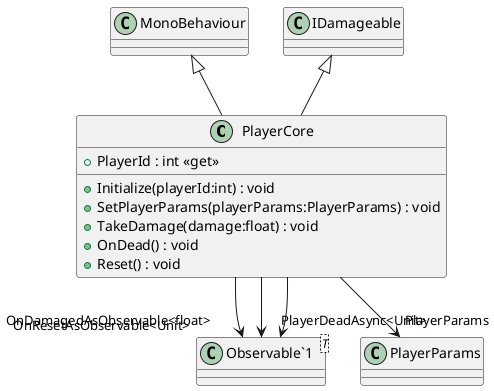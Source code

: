 @startuml
class PlayerCore {
    + PlayerId : int <<get>>
    + Initialize(playerId:int) : void
    + SetPlayerParams(playerParams:PlayerParams) : void
    + TakeDamage(damage:float) : void
    + OnDead() : void
    + Reset() : void
}
class "Observable`1"<T> {
}
MonoBehaviour <|-- PlayerCore
IDamageable <|-- PlayerCore
PlayerCore --> "OnDamagedAsObservable<float>" "Observable`1"
PlayerCore --> "PlayerDeadAsync<Unit>" "Observable`1"
PlayerCore --> "OnResetAsObservable<Unit>" "Observable`1"
PlayerCore --> "PlayerParams" PlayerParams
@enduml
